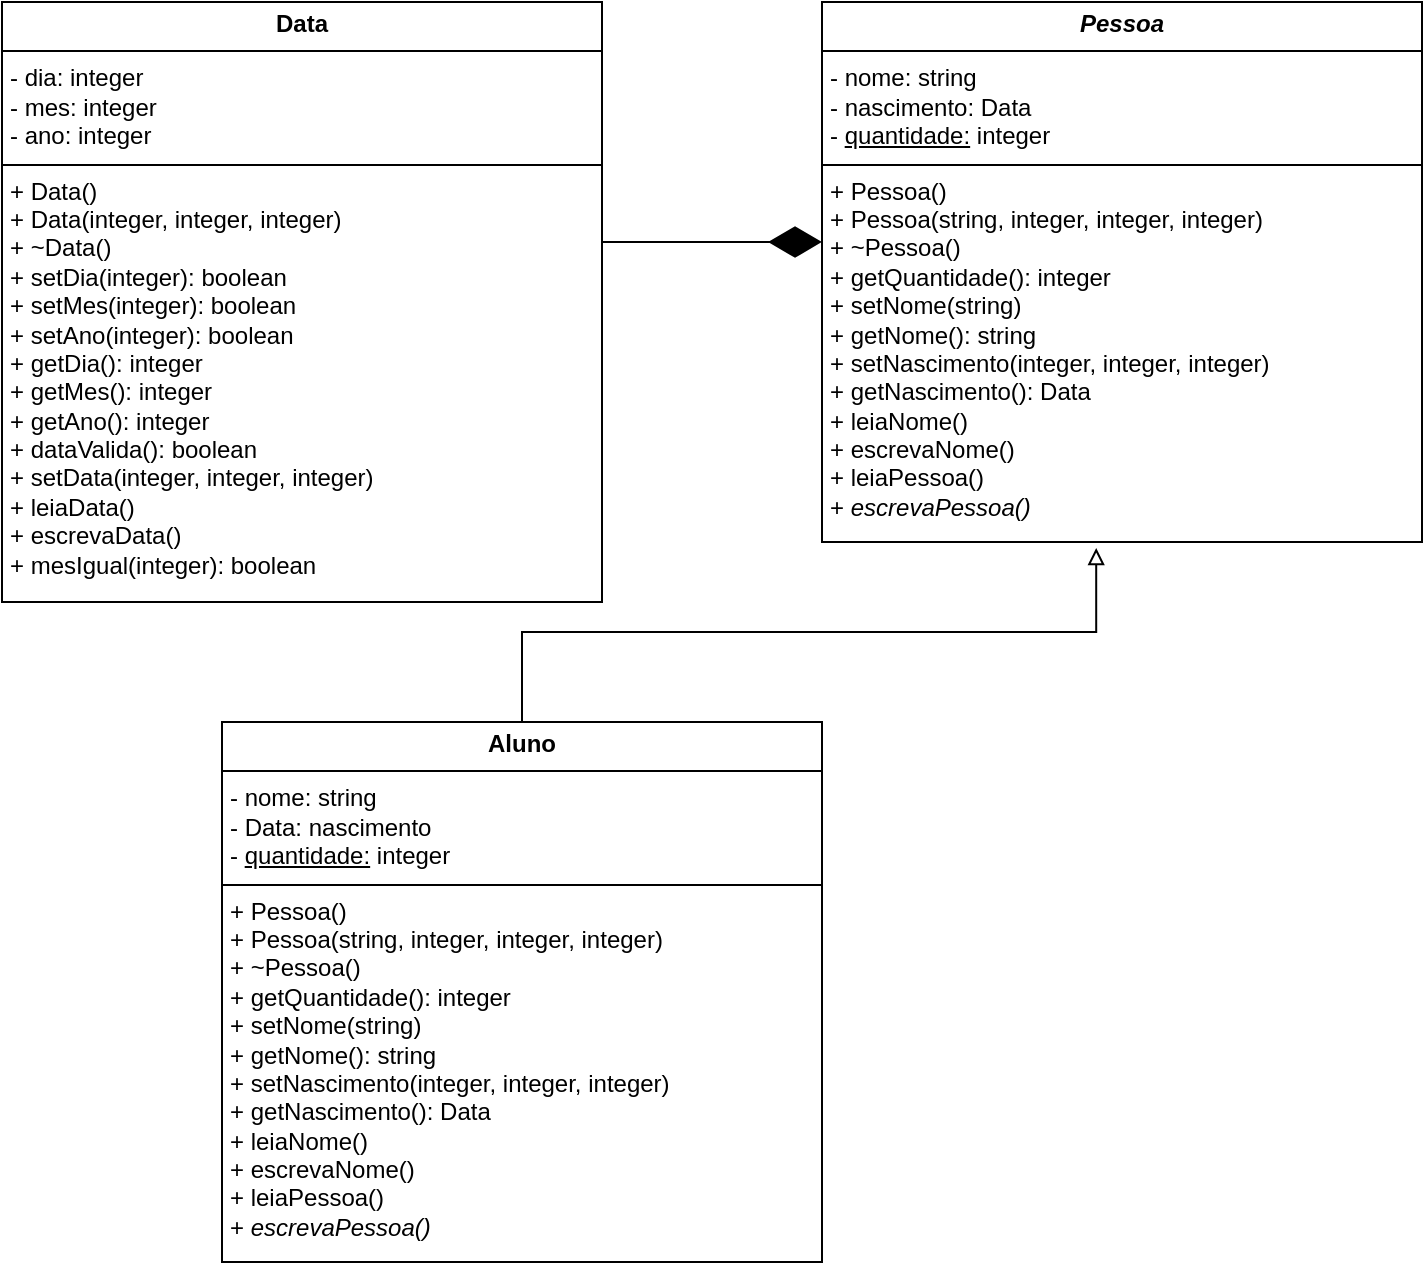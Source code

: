 <mxfile version="24.6.4" type="github">
  <diagram name="Página-1" id="evh4jKv7fLv-nksnQZ0W">
    <mxGraphModel dx="839" dy="426" grid="1" gridSize="10" guides="1" tooltips="1" connect="1" arrows="1" fold="1" page="1" pageScale="1" pageWidth="1169" pageHeight="827" math="0" shadow="0">
      <root>
        <object label="" id="0">
          <mxCell />
        </object>
        <mxCell id="1" parent="0" />
        <mxCell id="0kSyT_iUl-O12Dj0KcZb-1" value="&lt;p style=&quot;margin:0px;margin-top:4px;text-align:center;&quot;&gt;&lt;b&gt;Data&lt;/b&gt;&lt;/p&gt;&lt;hr size=&quot;1&quot; style=&quot;border-style:solid;&quot;&gt;&lt;p style=&quot;margin:0px;margin-left:4px;&quot;&gt;- dia: integer&lt;/p&gt;&lt;p style=&quot;margin:0px;margin-left:4px;&quot;&gt;- mes: integer&lt;/p&gt;&lt;p style=&quot;margin:0px;margin-left:4px;&quot;&gt;- ano: integer&lt;/p&gt;&lt;hr size=&quot;1&quot; style=&quot;border-style:solid;&quot;&gt;&lt;p style=&quot;margin:0px;margin-left:4px;&quot;&gt;+ Data()&lt;/p&gt;&lt;p style=&quot;margin:0px;margin-left:4px;&quot;&gt;+ Data(integer, integer, integer)&lt;/p&gt;&lt;p style=&quot;margin:0px;margin-left:4px;&quot;&gt;+ ~Data()&lt;/p&gt;&lt;p style=&quot;margin:0px;margin-left:4px;&quot;&gt;&lt;span style=&quot;background-color: initial;&quot;&gt;+ setDia(integer): boolean&lt;/span&gt;&lt;br&gt;&lt;/p&gt;&lt;p style=&quot;margin:0px;margin-left:4px;&quot;&gt;+ setMes(integer): boolean&lt;/p&gt;&lt;p style=&quot;margin:0px;margin-left:4px;&quot;&gt;+ setAno(integer): boolean&lt;/p&gt;&lt;p style=&quot;margin:0px;margin-left:4px;&quot;&gt;+ getDia(): integer&lt;/p&gt;&lt;p style=&quot;margin:0px;margin-left:4px;&quot;&gt;+ getMes(): integer&lt;/p&gt;&lt;p style=&quot;margin:0px;margin-left:4px;&quot;&gt;+ getAno(): integer&lt;/p&gt;&lt;p style=&quot;margin:0px;margin-left:4px;&quot;&gt;+ dataValida(): boolean&lt;/p&gt;&lt;p style=&quot;margin:0px;margin-left:4px;&quot;&gt;+ setData(integer, integer, integer)&lt;/p&gt;&lt;p style=&quot;margin:0px;margin-left:4px;&quot;&gt;+ leiaData()&lt;/p&gt;&lt;p style=&quot;margin:0px;margin-left:4px;&quot;&gt;+ escrevaData()&lt;/p&gt;&lt;p style=&quot;margin:0px;margin-left:4px;&quot;&gt;+ mesIgual(integer): boolean&lt;/p&gt;&lt;p style=&quot;margin:0px;margin-left:4px;&quot;&gt;&lt;br&gt;&lt;/p&gt;&lt;p style=&quot;margin:0px;margin-left:4px;&quot;&gt;&lt;br&gt;&lt;/p&gt;" style="verticalAlign=top;align=left;overflow=fill;html=1;whiteSpace=wrap;" parent="1" vertex="1">
          <mxGeometry x="40" y="40" width="300" height="300" as="geometry" />
        </mxCell>
        <mxCell id="NldppCG8RbXs3QNScRml-1" value="&lt;p style=&quot;margin:0px;margin-top:4px;text-align:center;&quot;&gt;&lt;b&gt;&lt;i&gt;Pessoa&lt;/i&gt;&lt;/b&gt;&lt;/p&gt;&lt;hr size=&quot;1&quot; style=&quot;border-style:solid;&quot;&gt;&lt;p style=&quot;margin:0px;margin-left:4px;&quot;&gt;- nome: string&lt;/p&gt;&lt;p style=&quot;margin:0px;margin-left:4px;&quot;&gt;- nascimento: Data&lt;/p&gt;&lt;p style=&quot;margin:0px;margin-left:4px;&quot;&gt;- &lt;u&gt;quantidade:&lt;/u&gt; integer&lt;/p&gt;&lt;hr size=&quot;1&quot; style=&quot;border-style:solid;&quot;&gt;&lt;p style=&quot;margin:0px;margin-left:4px;&quot;&gt;+ Pessoa()&lt;/p&gt;&lt;p style=&quot;margin:0px;margin-left:4px;&quot;&gt;+ Pessoa(string, integer, integer, integer)&lt;/p&gt;&lt;p style=&quot;margin:0px;margin-left:4px;&quot;&gt;+ ~Pessoa()&lt;/p&gt;&lt;p style=&quot;margin:0px;margin-left:4px;&quot;&gt;+ getQuantidade(): integer&lt;/p&gt;&lt;p style=&quot;margin:0px;margin-left:4px;&quot;&gt;+ setNome(string)&lt;/p&gt;&lt;p style=&quot;margin:0px;margin-left:4px;&quot;&gt;+ getNome(): string&lt;/p&gt;&lt;p style=&quot;margin:0px;margin-left:4px;&quot;&gt;+ setNascimento(integer, integer, integer)&lt;/p&gt;&lt;p style=&quot;margin:0px;margin-left:4px;&quot;&gt;+ getNascimento(): Data&lt;/p&gt;&lt;p style=&quot;margin:0px;margin-left:4px;&quot;&gt;+ leiaNome()&lt;/p&gt;&lt;p style=&quot;margin:0px;margin-left:4px;&quot;&gt;+ escrevaNome()&lt;/p&gt;&lt;p style=&quot;margin:0px;margin-left:4px;&quot;&gt;+ leiaPessoa()&lt;/p&gt;&lt;p style=&quot;margin:0px;margin-left:4px;&quot;&gt;+ &lt;i&gt;escrevaPessoa()&lt;/i&gt;&lt;/p&gt;" style="verticalAlign=top;align=left;overflow=fill;html=1;whiteSpace=wrap;" vertex="1" parent="1">
          <mxGeometry x="450" y="40" width="300" height="270" as="geometry" />
        </mxCell>
        <mxCell id="NldppCG8RbXs3QNScRml-5" value="" style="endArrow=diamondThin;endFill=1;endSize=24;html=1;rounded=0;exitX=1;exitY=0.4;exitDx=0;exitDy=0;exitPerimeter=0;" edge="1" parent="1" source="0kSyT_iUl-O12Dj0KcZb-1">
          <mxGeometry width="160" relative="1" as="geometry">
            <mxPoint x="350" y="160" as="sourcePoint" />
            <mxPoint x="450" y="160" as="targetPoint" />
          </mxGeometry>
        </mxCell>
        <mxCell id="NldppCG8RbXs3QNScRml-7" style="edgeStyle=orthogonalEdgeStyle;rounded=0;orthogonalLoop=1;jettySize=auto;html=1;entryX=0.457;entryY=1.011;entryDx=0;entryDy=0;entryPerimeter=0;endArrow=block;endFill=0;" edge="1" parent="1" source="NldppCG8RbXs3QNScRml-6" target="NldppCG8RbXs3QNScRml-1">
          <mxGeometry relative="1" as="geometry">
            <mxPoint x="600" y="320" as="targetPoint" />
          </mxGeometry>
        </mxCell>
        <mxCell id="NldppCG8RbXs3QNScRml-6" value="&lt;p style=&quot;margin:0px;margin-top:4px;text-align:center;&quot;&gt;&lt;b&gt;Aluno&lt;/b&gt;&lt;/p&gt;&lt;hr size=&quot;1&quot; style=&quot;border-style:solid;&quot;&gt;&lt;p style=&quot;margin:0px;margin-left:4px;&quot;&gt;- nome: string&lt;/p&gt;&lt;p style=&quot;margin:0px;margin-left:4px;&quot;&gt;- Data: nascimento&lt;/p&gt;&lt;p style=&quot;margin:0px;margin-left:4px;&quot;&gt;- &lt;u&gt;quantidade:&lt;/u&gt; integer&lt;/p&gt;&lt;hr size=&quot;1&quot; style=&quot;border-style:solid;&quot;&gt;&lt;p style=&quot;margin:0px;margin-left:4px;&quot;&gt;+ Pessoa()&lt;/p&gt;&lt;p style=&quot;margin:0px;margin-left:4px;&quot;&gt;+ Pessoa(string, integer, integer, integer)&lt;/p&gt;&lt;p style=&quot;margin:0px;margin-left:4px;&quot;&gt;+ ~Pessoa()&lt;/p&gt;&lt;p style=&quot;margin:0px;margin-left:4px;&quot;&gt;+ getQuantidade(): integer&lt;/p&gt;&lt;p style=&quot;margin:0px;margin-left:4px;&quot;&gt;+ setNome(string)&lt;/p&gt;&lt;p style=&quot;margin:0px;margin-left:4px;&quot;&gt;+ getNome(): string&lt;/p&gt;&lt;p style=&quot;margin:0px;margin-left:4px;&quot;&gt;+ setNascimento(integer, integer, integer)&lt;/p&gt;&lt;p style=&quot;margin:0px;margin-left:4px;&quot;&gt;+ getNascimento(): Data&lt;/p&gt;&lt;p style=&quot;margin:0px;margin-left:4px;&quot;&gt;+ leiaNome()&lt;/p&gt;&lt;p style=&quot;margin:0px;margin-left:4px;&quot;&gt;+ escrevaNome()&lt;/p&gt;&lt;p style=&quot;margin:0px;margin-left:4px;&quot;&gt;+ leiaPessoa()&lt;/p&gt;&lt;p style=&quot;margin:0px;margin-left:4px;&quot;&gt;+ &lt;i&gt;escrevaPessoa()&lt;/i&gt;&lt;/p&gt;" style="verticalAlign=top;align=left;overflow=fill;html=1;whiteSpace=wrap;" vertex="1" parent="1">
          <mxGeometry x="150" y="400" width="300" height="270" as="geometry" />
        </mxCell>
      </root>
    </mxGraphModel>
  </diagram>
</mxfile>
